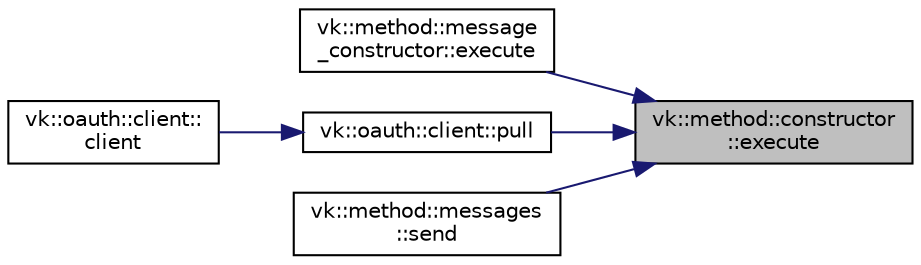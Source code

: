 digraph "vk::method::constructor::execute"
{
 // LATEX_PDF_SIZE
  edge [fontname="Helvetica",fontsize="10",labelfontname="Helvetica",labelfontsize="10"];
  node [fontname="Helvetica",fontsize="10",shape=record];
  rankdir="RL";
  Node1 [label="vk::method::constructor\l::execute",height=0.2,width=0.4,color="black", fillcolor="grey75", style="filled", fontcolor="black",tooltip="Process VK request."];
  Node1 -> Node2 [dir="back",color="midnightblue",fontsize="10",style="solid",fontname="Helvetica"];
  Node2 [label="vk::method::message\l_constructor::execute",height=0.2,width=0.4,color="black", fillcolor="white", style="filled",URL="$classvk_1_1method_1_1message__constructor.html#a97ba865f9bfc06d833869f86d10135f2",tooltip=" "];
  Node1 -> Node3 [dir="back",color="midnightblue",fontsize="10",style="solid",fontname="Helvetica"];
  Node3 [label="vk::oauth::client::pull",height=0.2,width=0.4,color="black", fillcolor="white", style="filled",URL="$classvk_1_1oauth_1_1client.html#a4e076f3759181ee177f347fdbf36ec70",tooltip="Try get user data."];
  Node3 -> Node4 [dir="back",color="midnightblue",fontsize="10",style="solid",fontname="Helvetica"];
  Node4 [label="vk::oauth::client::\lclient",height=0.2,width=0.4,color="black", fillcolor="white", style="filled",URL="$classvk_1_1oauth_1_1client.html#abe14e319ea960dfa9be7efc9b599253d",tooltip=" "];
  Node1 -> Node5 [dir="back",color="midnightblue",fontsize="10",style="solid",fontname="Helvetica"];
  Node5 [label="vk::method::messages\l::send",height=0.2,width=0.4,color="black", fillcolor="white", style="filled",URL="$classvk_1_1method_1_1messages.html#a5ab5a2a52690078ac631a83925bea25f",tooltip=" "];
}
